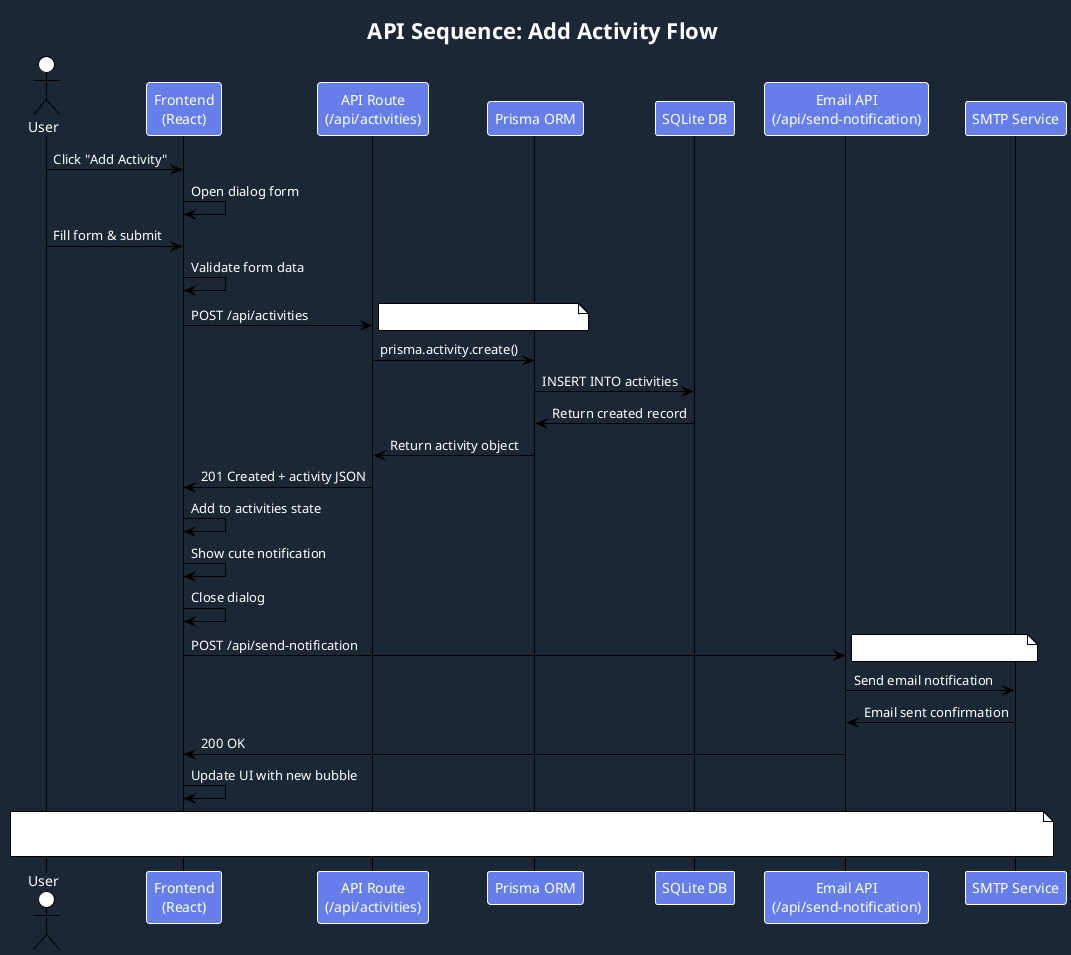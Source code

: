 @startuml API Sequence Diagram

!theme plain
skinparam backgroundColor #1b2735
skinparam defaultFontColor white
skinparam participantBackgroundColor #667eea
skinparam participantBorderColor white

title API Sequence: Add Activity Flow

actor User
participant "Frontend\n(React)" as Frontend
participant "API Route\n(/api/activities)" as API
participant "Prisma ORM" as Prisma
participant "SQLite DB" as DB
participant "Email API\n(/api/send-notification)" as EmailAPI
participant "SMTP Service" as SMTP

User -> Frontend: Click "Add Activity"
Frontend -> Frontend: Open dialog form

User -> Frontend: Fill form & submit
Frontend -> Frontend: Validate form data

Frontend -> API: POST /api/activities
note right: JSON payload with activity data

API -> Prisma: prisma.activity.create()
Prisma -> DB: INSERT INTO activities
DB -> Prisma: Return created record
Prisma -> API: Return activity object
API -> Frontend: 201 Created + activity JSON

Frontend -> Frontend: Add to activities state
Frontend -> Frontend: Show cute notification
Frontend -> Frontend: Close dialog

Frontend -> EmailAPI: POST /api/send-notification
note right: Send activity data for email

EmailAPI -> SMTP: Send email notification
SMTP -> EmailAPI: Email sent confirmation
EmailAPI -> Frontend: 200 OK

Frontend -> Frontend: Update UI with new bubble

note over User, SMTP
  The activity now appears as a colorful bubble
  in the appropriate Future/Past section
end note

@enduml